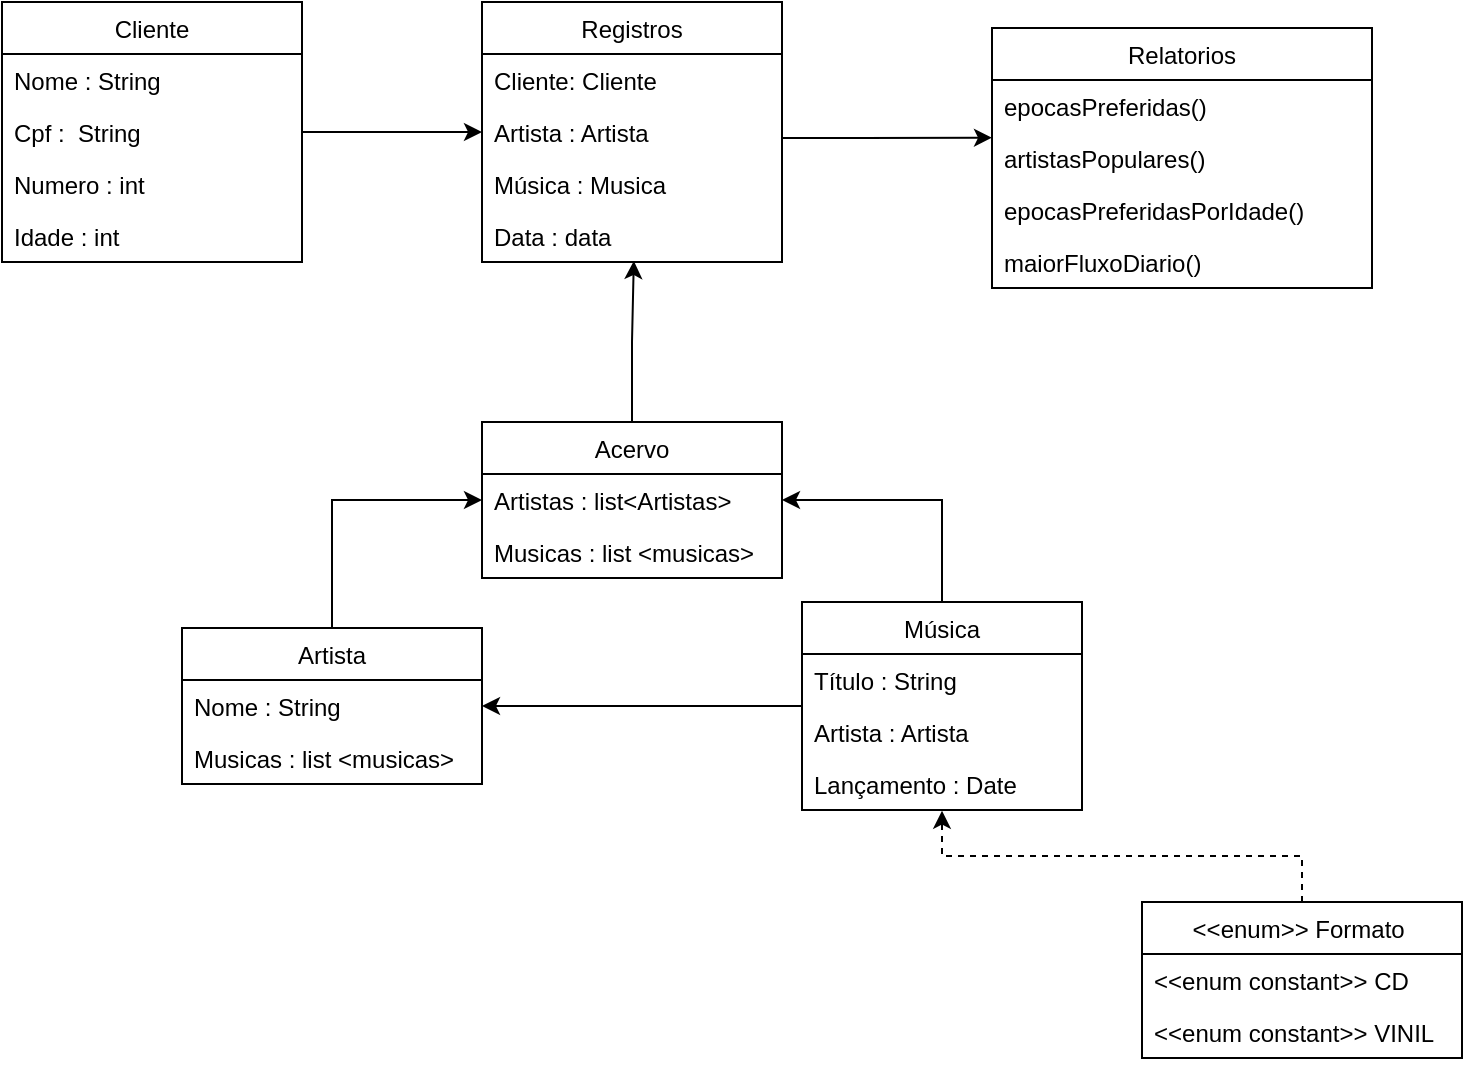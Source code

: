 <mxfile version="14.7.4" type="device"><diagram id="QPCgkVL8f6GcHl2rr84e" name="Page-1"><mxGraphModel dx="1422" dy="706" grid="1" gridSize="10" guides="1" tooltips="1" connect="1" arrows="1" fold="1" page="1" pageScale="1" pageWidth="827" pageHeight="1169" math="0" shadow="0"><root><mxCell id="0"/><mxCell id="1" parent="0"/><mxCell id="DGdYT2d_-czhYSBQgzRs-46" style="edgeStyle=orthogonalEdgeStyle;rounded=0;orthogonalLoop=1;jettySize=auto;html=1;entryX=0;entryY=0.5;entryDx=0;entryDy=0;" parent="1" source="DGdYT2d_-czhYSBQgzRs-1" target="DGdYT2d_-czhYSBQgzRs-43" edge="1"><mxGeometry relative="1" as="geometry"/></mxCell><mxCell id="DGdYT2d_-czhYSBQgzRs-1" value="Artista" style="swimlane;fontStyle=0;childLayout=stackLayout;horizontal=1;startSize=26;fillColor=none;horizontalStack=0;resizeParent=1;resizeParentMax=0;resizeLast=0;collapsible=1;marginBottom=0;" parent="1" vertex="1"><mxGeometry x="150" y="433" width="150" height="78" as="geometry"/></mxCell><mxCell id="DGdYT2d_-czhYSBQgzRs-2" value="Nome : String" style="text;strokeColor=none;fillColor=none;align=left;verticalAlign=top;spacingLeft=4;spacingRight=4;overflow=hidden;rotatable=0;points=[[0,0.5],[1,0.5]];portConstraint=eastwest;" parent="DGdYT2d_-czhYSBQgzRs-1" vertex="1"><mxGeometry y="26" width="150" height="26" as="geometry"/></mxCell><mxCell id="DGdYT2d_-czhYSBQgzRs-3" value="Musicas : list &lt;musicas&gt;&#10;" style="text;strokeColor=none;fillColor=none;align=left;verticalAlign=top;spacingLeft=4;spacingRight=4;overflow=hidden;rotatable=0;points=[[0,0.5],[1,0.5]];portConstraint=eastwest;" parent="DGdYT2d_-czhYSBQgzRs-1" vertex="1"><mxGeometry y="52" width="150" height="26" as="geometry"/></mxCell><mxCell id="DGdYT2d_-czhYSBQgzRs-32" style="edgeStyle=orthogonalEdgeStyle;rounded=0;orthogonalLoop=1;jettySize=auto;html=1;entryX=1;entryY=0.5;entryDx=0;entryDy=0;" parent="1" source="DGdYT2d_-czhYSBQgzRs-5" target="DGdYT2d_-czhYSBQgzRs-2" edge="1"><mxGeometry relative="1" as="geometry"/></mxCell><mxCell id="DGdYT2d_-czhYSBQgzRs-45" style="edgeStyle=orthogonalEdgeStyle;rounded=0;orthogonalLoop=1;jettySize=auto;html=1;entryX=1;entryY=0.5;entryDx=0;entryDy=0;" parent="1" source="DGdYT2d_-czhYSBQgzRs-5" target="DGdYT2d_-czhYSBQgzRs-43" edge="1"><mxGeometry relative="1" as="geometry"/></mxCell><mxCell id="DGdYT2d_-czhYSBQgzRs-5" value="Música" style="swimlane;fontStyle=0;childLayout=stackLayout;horizontal=1;startSize=26;fillColor=none;horizontalStack=0;resizeParent=1;resizeParentMax=0;resizeLast=0;collapsible=1;marginBottom=0;" parent="1" vertex="1"><mxGeometry x="460" y="420" width="140" height="104" as="geometry"/></mxCell><mxCell id="DGdYT2d_-czhYSBQgzRs-6" value="Título : String" style="text;strokeColor=none;fillColor=none;align=left;verticalAlign=top;spacingLeft=4;spacingRight=4;overflow=hidden;rotatable=0;points=[[0,0.5],[1,0.5]];portConstraint=eastwest;" parent="DGdYT2d_-czhYSBQgzRs-5" vertex="1"><mxGeometry y="26" width="140" height="26" as="geometry"/></mxCell><mxCell id="DGdYT2d_-czhYSBQgzRs-41" value="Artista : Artista" style="text;strokeColor=none;fillColor=none;align=left;verticalAlign=top;spacingLeft=4;spacingRight=4;overflow=hidden;rotatable=0;points=[[0,0.5],[1,0.5]];portConstraint=eastwest;" parent="DGdYT2d_-czhYSBQgzRs-5" vertex="1"><mxGeometry y="52" width="140" height="26" as="geometry"/></mxCell><mxCell id="DGdYT2d_-czhYSBQgzRs-7" value="Lançamento : Date" style="text;strokeColor=none;fillColor=none;align=left;verticalAlign=top;spacingLeft=4;spacingRight=4;overflow=hidden;rotatable=0;points=[[0,0.5],[1,0.5]];portConstraint=eastwest;" parent="DGdYT2d_-czhYSBQgzRs-5" vertex="1"><mxGeometry y="78" width="140" height="26" as="geometry"/></mxCell><mxCell id="DGdYT2d_-czhYSBQgzRs-35" style="edgeStyle=orthogonalEdgeStyle;rounded=0;orthogonalLoop=1;jettySize=auto;html=1;entryX=0.5;entryY=1.013;entryDx=0;entryDy=0;entryPerimeter=0;dashed=1;" parent="1" source="DGdYT2d_-czhYSBQgzRs-9" target="DGdYT2d_-czhYSBQgzRs-7" edge="1"><mxGeometry relative="1" as="geometry"/></mxCell><mxCell id="DGdYT2d_-czhYSBQgzRs-9" value="&lt;&lt;enum&gt;&gt; Formato " style="swimlane;fontStyle=0;childLayout=stackLayout;horizontal=1;startSize=26;fillColor=none;horizontalStack=0;resizeParent=1;resizeParentMax=0;resizeLast=0;collapsible=1;marginBottom=0;" parent="1" vertex="1"><mxGeometry x="630" y="570" width="160" height="78" as="geometry"/></mxCell><mxCell id="DGdYT2d_-czhYSBQgzRs-10" value="&lt;&lt;enum constant&gt;&gt; CD" style="text;strokeColor=none;fillColor=none;align=left;verticalAlign=top;spacingLeft=4;spacingRight=4;overflow=hidden;rotatable=0;points=[[0,0.5],[1,0.5]];portConstraint=eastwest;" parent="DGdYT2d_-czhYSBQgzRs-9" vertex="1"><mxGeometry y="26" width="160" height="26" as="geometry"/></mxCell><mxCell id="DGdYT2d_-czhYSBQgzRs-11" value="&lt;&lt;enum constant&gt;&gt; VINIL" style="text;strokeColor=none;fillColor=none;align=left;verticalAlign=top;spacingLeft=4;spacingRight=4;overflow=hidden;rotatable=0;points=[[0,0.5],[1,0.5]];portConstraint=eastwest;" parent="DGdYT2d_-czhYSBQgzRs-9" vertex="1"><mxGeometry y="52" width="160" height="26" as="geometry"/></mxCell><mxCell id="DGdYT2d_-czhYSBQgzRs-13" value="Relatorios" style="swimlane;fontStyle=0;childLayout=stackLayout;horizontal=1;startSize=26;fillColor=none;horizontalStack=0;resizeParent=1;resizeParentMax=0;resizeLast=0;collapsible=1;marginBottom=0;" parent="1" vertex="1"><mxGeometry x="555" y="133" width="190" height="130" as="geometry"/></mxCell><mxCell id="DGdYT2d_-czhYSBQgzRs-16" value="epocasPreferidas()" style="text;strokeColor=none;fillColor=none;align=left;verticalAlign=top;spacingLeft=4;spacingRight=4;overflow=hidden;rotatable=0;points=[[0,0.5],[1,0.5]];portConstraint=eastwest;" parent="DGdYT2d_-czhYSBQgzRs-13" vertex="1"><mxGeometry y="26" width="190" height="26" as="geometry"/></mxCell><mxCell id="DGdYT2d_-czhYSBQgzRs-17" value="artistasPopulares()" style="text;strokeColor=none;fillColor=none;align=left;verticalAlign=top;spacingLeft=4;spacingRight=4;overflow=hidden;rotatable=0;points=[[0,0.5],[1,0.5]];portConstraint=eastwest;" parent="DGdYT2d_-czhYSBQgzRs-13" vertex="1"><mxGeometry y="52" width="190" height="26" as="geometry"/></mxCell><mxCell id="DGdYT2d_-czhYSBQgzRs-28" value="epocasPreferidasPorIdade()" style="text;strokeColor=none;fillColor=none;align=left;verticalAlign=top;spacingLeft=4;spacingRight=4;overflow=hidden;rotatable=0;points=[[0,0.5],[1,0.5]];portConstraint=eastwest;" parent="DGdYT2d_-czhYSBQgzRs-13" vertex="1"><mxGeometry y="78" width="190" height="26" as="geometry"/></mxCell><mxCell id="DGdYT2d_-czhYSBQgzRs-39" value="maiorFluxoDiario()" style="text;strokeColor=none;fillColor=none;align=left;verticalAlign=top;spacingLeft=4;spacingRight=4;overflow=hidden;rotatable=0;points=[[0,0.5],[1,0.5]];portConstraint=eastwest;" parent="DGdYT2d_-czhYSBQgzRs-13" vertex="1"><mxGeometry y="104" width="190" height="26" as="geometry"/></mxCell><mxCell id="DGdYT2d_-czhYSBQgzRs-37" style="edgeStyle=orthogonalEdgeStyle;rounded=0;orthogonalLoop=1;jettySize=auto;html=1;entryX=0;entryY=0.109;entryDx=0;entryDy=0;entryPerimeter=0;" parent="1" source="DGdYT2d_-czhYSBQgzRs-18" target="DGdYT2d_-czhYSBQgzRs-17" edge="1"><mxGeometry relative="1" as="geometry"><Array as="points"><mxPoint x="490" y="188"/><mxPoint x="490" y="188"/></Array></mxGeometry></mxCell><mxCell id="DGdYT2d_-czhYSBQgzRs-18" value="Registros" style="swimlane;fontStyle=0;childLayout=stackLayout;horizontal=1;startSize=26;fillColor=none;horizontalStack=0;resizeParent=1;resizeParentMax=0;resizeLast=0;collapsible=1;marginBottom=0;" parent="1" vertex="1"><mxGeometry x="300" y="120" width="150" height="130" as="geometry"/></mxCell><mxCell id="DGdYT2d_-czhYSBQgzRs-19" value="Cliente: Cliente" style="text;strokeColor=none;fillColor=none;align=left;verticalAlign=top;spacingLeft=4;spacingRight=4;overflow=hidden;rotatable=0;points=[[0,0.5],[1,0.5]];portConstraint=eastwest;" parent="DGdYT2d_-czhYSBQgzRs-18" vertex="1"><mxGeometry y="26" width="150" height="26" as="geometry"/></mxCell><mxCell id="DGdYT2d_-czhYSBQgzRs-20" value="Artista : Artista" style="text;strokeColor=none;fillColor=none;align=left;verticalAlign=top;spacingLeft=4;spacingRight=4;overflow=hidden;rotatable=0;points=[[0,0.5],[1,0.5]];portConstraint=eastwest;" parent="DGdYT2d_-czhYSBQgzRs-18" vertex="1"><mxGeometry y="52" width="150" height="26" as="geometry"/></mxCell><mxCell id="DGdYT2d_-czhYSBQgzRs-21" value="Música : Musica" style="text;strokeColor=none;fillColor=none;align=left;verticalAlign=top;spacingLeft=4;spacingRight=4;overflow=hidden;rotatable=0;points=[[0,0.5],[1,0.5]];portConstraint=eastwest;" parent="DGdYT2d_-czhYSBQgzRs-18" vertex="1"><mxGeometry y="78" width="150" height="26" as="geometry"/></mxCell><mxCell id="DGdYT2d_-czhYSBQgzRs-22" value="Data : data" style="text;strokeColor=none;fillColor=none;align=left;verticalAlign=top;spacingLeft=4;spacingRight=4;overflow=hidden;rotatable=0;points=[[0,0.5],[1,0.5]];portConstraint=eastwest;" parent="DGdYT2d_-czhYSBQgzRs-18" vertex="1"><mxGeometry y="104" width="150" height="26" as="geometry"/></mxCell><mxCell id="DGdYT2d_-czhYSBQgzRs-38" style="edgeStyle=orthogonalEdgeStyle;rounded=0;orthogonalLoop=1;jettySize=auto;html=1;entryX=0;entryY=0.5;entryDx=0;entryDy=0;" parent="1" source="DGdYT2d_-czhYSBQgzRs-23" target="DGdYT2d_-czhYSBQgzRs-20" edge="1"><mxGeometry relative="1" as="geometry"/></mxCell><mxCell id="DGdYT2d_-czhYSBQgzRs-23" value="Cliente" style="swimlane;fontStyle=0;childLayout=stackLayout;horizontal=1;startSize=26;fillColor=none;horizontalStack=0;resizeParent=1;resizeParentMax=0;resizeLast=0;collapsible=1;marginBottom=0;" parent="1" vertex="1"><mxGeometry x="60" y="120" width="150" height="130" as="geometry"/></mxCell><mxCell id="DGdYT2d_-czhYSBQgzRs-24" value="Nome : String" style="text;strokeColor=none;fillColor=none;align=left;verticalAlign=top;spacingLeft=4;spacingRight=4;overflow=hidden;rotatable=0;points=[[0,0.5],[1,0.5]];portConstraint=eastwest;" parent="DGdYT2d_-czhYSBQgzRs-23" vertex="1"><mxGeometry y="26" width="150" height="26" as="geometry"/></mxCell><mxCell id="DGdYT2d_-czhYSBQgzRs-25" value="Cpf :  String" style="text;strokeColor=none;fillColor=none;align=left;verticalAlign=top;spacingLeft=4;spacingRight=4;overflow=hidden;rotatable=0;points=[[0,0.5],[1,0.5]];portConstraint=eastwest;" parent="DGdYT2d_-czhYSBQgzRs-23" vertex="1"><mxGeometry y="52" width="150" height="26" as="geometry"/></mxCell><mxCell id="DGdYT2d_-czhYSBQgzRs-26" value="Numero : int" style="text;strokeColor=none;fillColor=none;align=left;verticalAlign=top;spacingLeft=4;spacingRight=4;overflow=hidden;rotatable=0;points=[[0,0.5],[1,0.5]];portConstraint=eastwest;" parent="DGdYT2d_-czhYSBQgzRs-23" vertex="1"><mxGeometry y="78" width="150" height="26" as="geometry"/></mxCell><mxCell id="DGdYT2d_-czhYSBQgzRs-27" value="Idade : int" style="text;strokeColor=none;fillColor=none;align=left;verticalAlign=top;spacingLeft=4;spacingRight=4;overflow=hidden;rotatable=0;points=[[0,0.5],[1,0.5]];portConstraint=eastwest;" parent="DGdYT2d_-czhYSBQgzRs-23" vertex="1"><mxGeometry y="104" width="150" height="26" as="geometry"/></mxCell><mxCell id="DGdYT2d_-czhYSBQgzRs-47" style="edgeStyle=orthogonalEdgeStyle;rounded=0;orthogonalLoop=1;jettySize=auto;html=1;entryX=0.506;entryY=0.981;entryDx=0;entryDy=0;entryPerimeter=0;" parent="1" source="DGdYT2d_-czhYSBQgzRs-42" target="DGdYT2d_-czhYSBQgzRs-22" edge="1"><mxGeometry relative="1" as="geometry"/></mxCell><mxCell id="DGdYT2d_-czhYSBQgzRs-42" value="Acervo" style="swimlane;fontStyle=0;childLayout=stackLayout;horizontal=1;startSize=26;fillColor=none;horizontalStack=0;resizeParent=1;resizeParentMax=0;resizeLast=0;collapsible=1;marginBottom=0;" parent="1" vertex="1"><mxGeometry x="300" y="330" width="150" height="78" as="geometry"/></mxCell><mxCell id="DGdYT2d_-czhYSBQgzRs-43" value="Artistas : list&lt;Artistas&gt;" style="text;strokeColor=none;fillColor=none;align=left;verticalAlign=top;spacingLeft=4;spacingRight=4;overflow=hidden;rotatable=0;points=[[0,0.5],[1,0.5]];portConstraint=eastwest;" parent="DGdYT2d_-czhYSBQgzRs-42" vertex="1"><mxGeometry y="26" width="150" height="26" as="geometry"/></mxCell><mxCell id="DGdYT2d_-czhYSBQgzRs-44" value="Musicas : list &lt;musicas&gt;&#10;" style="text;strokeColor=none;fillColor=none;align=left;verticalAlign=top;spacingLeft=4;spacingRight=4;overflow=hidden;rotatable=0;points=[[0,0.5],[1,0.5]];portConstraint=eastwest;" parent="DGdYT2d_-czhYSBQgzRs-42" vertex="1"><mxGeometry y="52" width="150" height="26" as="geometry"/></mxCell></root></mxGraphModel></diagram></mxfile>